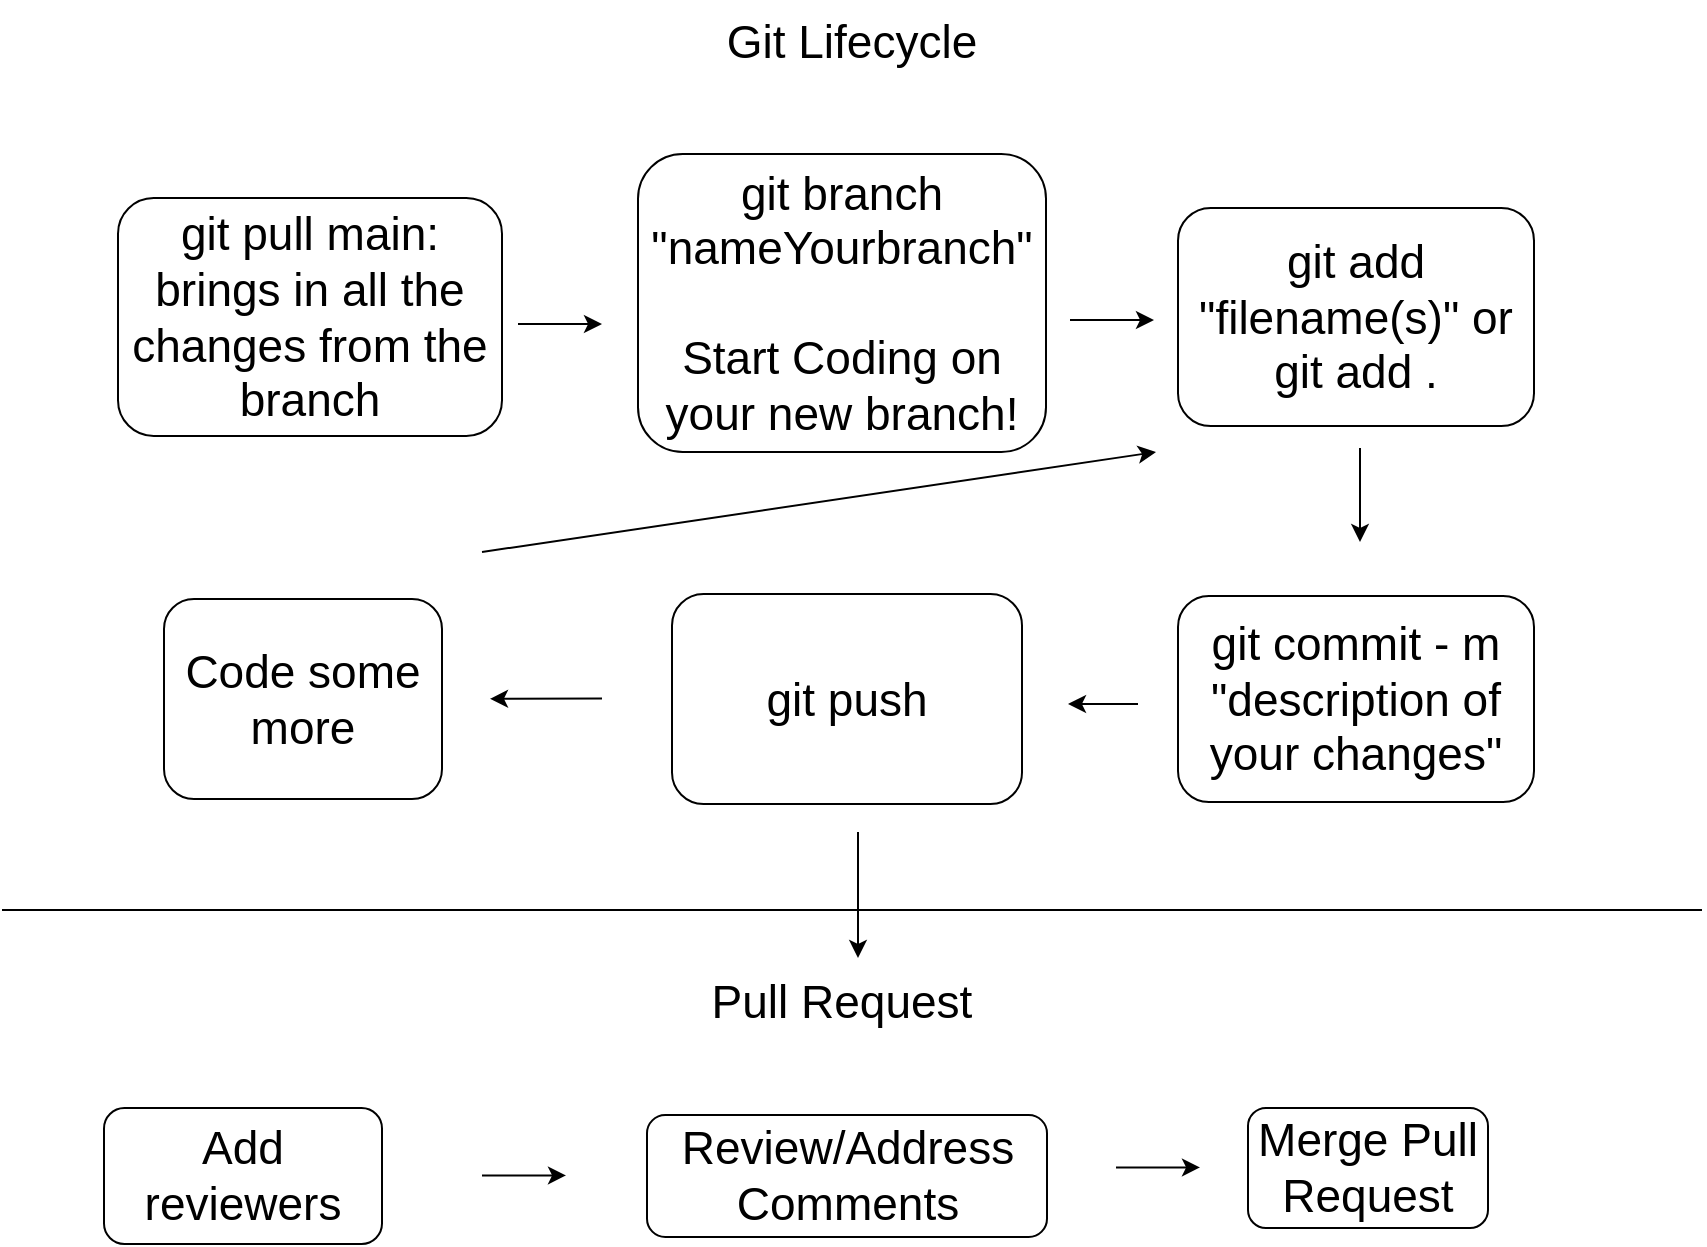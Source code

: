 <mxfile version="16.4.0" type="device"><diagram id="sX02F10ECoBORcFcott8" name="Page-1"><mxGraphModel dx="1968" dy="822" grid="0" gridSize="10" guides="1" tooltips="1" connect="1" arrows="1" fold="1" page="1" pageScale="1" pageWidth="850" pageHeight="1100" math="0" shadow="0"><root><mxCell id="0"/><mxCell id="1" parent="0"/><mxCell id="HwSRLhCHl8dUmIdZOcU1-10" value="Git Lifecycle&lt;br&gt;" style="text;html=1;strokeColor=none;fillColor=none;align=center;verticalAlign=middle;whiteSpace=wrap;rounded=0;fontSize=23;" vertex="1" parent="1"><mxGeometry x="255" y="58" width="340" height="41" as="geometry"/></mxCell><mxCell id="HwSRLhCHl8dUmIdZOcU1-12" value="git pull main: brings in all the changes from the branch" style="rounded=1;whiteSpace=wrap;html=1;fontSize=23;" vertex="1" parent="1"><mxGeometry x="58" y="157" width="192" height="119" as="geometry"/></mxCell><mxCell id="HwSRLhCHl8dUmIdZOcU1-13" value="git branch &quot;nameYourbranch&quot;&lt;br&gt;&lt;br&gt;Start Coding on your new branch!" style="rounded=1;whiteSpace=wrap;html=1;fontSize=23;" vertex="1" parent="1"><mxGeometry x="318" y="135" width="204" height="149" as="geometry"/></mxCell><mxCell id="HwSRLhCHl8dUmIdZOcU1-14" value="git add &quot;filename(s)&quot; or git add ." style="rounded=1;whiteSpace=wrap;html=1;fontSize=23;" vertex="1" parent="1"><mxGeometry x="588" y="162" width="178" height="109" as="geometry"/></mxCell><mxCell id="HwSRLhCHl8dUmIdZOcU1-15" value="git commit - m &quot;description of your changes&quot;" style="rounded=1;whiteSpace=wrap;html=1;fontSize=23;" vertex="1" parent="1"><mxGeometry x="588" y="356" width="178" height="103" as="geometry"/></mxCell><mxCell id="HwSRLhCHl8dUmIdZOcU1-16" value="git push" style="rounded=1;whiteSpace=wrap;html=1;fontSize=23;" vertex="1" parent="1"><mxGeometry x="335" y="355" width="175" height="105" as="geometry"/></mxCell><mxCell id="HwSRLhCHl8dUmIdZOcU1-17" value="Code some more" style="rounded=1;whiteSpace=wrap;html=1;fontSize=23;" vertex="1" parent="1"><mxGeometry x="81" y="357.5" width="139" height="100" as="geometry"/></mxCell><mxCell id="HwSRLhCHl8dUmIdZOcU1-18" value="" style="endArrow=none;html=1;rounded=0;fontSize=23;" edge="1" parent="1"><mxGeometry width="50" height="50" relative="1" as="geometry"><mxPoint y="513" as="sourcePoint"/><mxPoint x="850" y="513" as="targetPoint"/></mxGeometry></mxCell><mxCell id="HwSRLhCHl8dUmIdZOcU1-19" value="Pull Request" style="text;html=1;strokeColor=none;fillColor=none;align=center;verticalAlign=middle;whiteSpace=wrap;rounded=0;fontSize=23;" vertex="1" parent="1"><mxGeometry x="343" y="544" width="154" height="30" as="geometry"/></mxCell><mxCell id="HwSRLhCHl8dUmIdZOcU1-20" value="Add reviewers" style="rounded=1;whiteSpace=wrap;html=1;fontSize=23;" vertex="1" parent="1"><mxGeometry x="51" y="612" width="139" height="68" as="geometry"/></mxCell><mxCell id="HwSRLhCHl8dUmIdZOcU1-21" value="Review/Address Comments" style="rounded=1;whiteSpace=wrap;html=1;fontSize=23;" vertex="1" parent="1"><mxGeometry x="322.5" y="615.5" width="200" height="61" as="geometry"/></mxCell><mxCell id="HwSRLhCHl8dUmIdZOcU1-22" value="Merge Pull Request" style="rounded=1;whiteSpace=wrap;html=1;fontSize=23;" vertex="1" parent="1"><mxGeometry x="623" y="612" width="120" height="60" as="geometry"/></mxCell><mxCell id="HwSRLhCHl8dUmIdZOcU1-23" value="" style="endArrow=classic;html=1;rounded=0;fontSize=23;" edge="1" parent="1"><mxGeometry width="50" height="50" relative="1" as="geometry"><mxPoint x="258" y="220" as="sourcePoint"/><mxPoint x="300" y="220" as="targetPoint"/></mxGeometry></mxCell><mxCell id="HwSRLhCHl8dUmIdZOcU1-25" value="" style="endArrow=classic;html=1;rounded=0;fontSize=23;" edge="1" parent="1"><mxGeometry width="50" height="50" relative="1" as="geometry"><mxPoint x="534" y="218" as="sourcePoint"/><mxPoint x="576" y="218" as="targetPoint"/></mxGeometry></mxCell><mxCell id="HwSRLhCHl8dUmIdZOcU1-26" value="" style="endArrow=classic;html=1;rounded=0;fontSize=23;" edge="1" parent="1"><mxGeometry width="50" height="50" relative="1" as="geometry"><mxPoint x="679" y="282" as="sourcePoint"/><mxPoint x="679" y="329" as="targetPoint"/></mxGeometry></mxCell><mxCell id="HwSRLhCHl8dUmIdZOcU1-27" value="" style="endArrow=classic;html=1;rounded=0;fontSize=23;" edge="1" parent="1"><mxGeometry width="50" height="50" relative="1" as="geometry"><mxPoint x="568" y="410" as="sourcePoint"/><mxPoint x="533" y="410" as="targetPoint"/></mxGeometry></mxCell><mxCell id="HwSRLhCHl8dUmIdZOcU1-28" value="" style="endArrow=classic;html=1;rounded=0;fontSize=23;" edge="1" parent="1"><mxGeometry width="50" height="50" relative="1" as="geometry"><mxPoint x="300" y="407.21" as="sourcePoint"/><mxPoint x="244" y="407.42" as="targetPoint"/></mxGeometry></mxCell><mxCell id="HwSRLhCHl8dUmIdZOcU1-30" value="" style="endArrow=classic;html=1;rounded=0;fontSize=23;" edge="1" parent="1"><mxGeometry width="50" height="50" relative="1" as="geometry"><mxPoint x="240" y="645.71" as="sourcePoint"/><mxPoint x="282" y="645.71" as="targetPoint"/></mxGeometry></mxCell><mxCell id="HwSRLhCHl8dUmIdZOcU1-31" value="" style="endArrow=classic;html=1;rounded=0;fontSize=23;" edge="1" parent="1"><mxGeometry width="50" height="50" relative="1" as="geometry"><mxPoint x="557" y="641.71" as="sourcePoint"/><mxPoint x="599" y="641.71" as="targetPoint"/></mxGeometry></mxCell><mxCell id="HwSRLhCHl8dUmIdZOcU1-33" value="" style="endArrow=classic;html=1;rounded=0;fontSize=23;" edge="1" parent="1"><mxGeometry width="50" height="50" relative="1" as="geometry"><mxPoint x="240" y="334" as="sourcePoint"/><mxPoint x="577" y="284" as="targetPoint"/></mxGeometry></mxCell><mxCell id="HwSRLhCHl8dUmIdZOcU1-34" value="" style="endArrow=classic;html=1;rounded=0;fontSize=23;" edge="1" parent="1"><mxGeometry width="50" height="50" relative="1" as="geometry"><mxPoint x="428" y="474" as="sourcePoint"/><mxPoint x="428" y="537" as="targetPoint"/></mxGeometry></mxCell></root></mxGraphModel></diagram></mxfile>